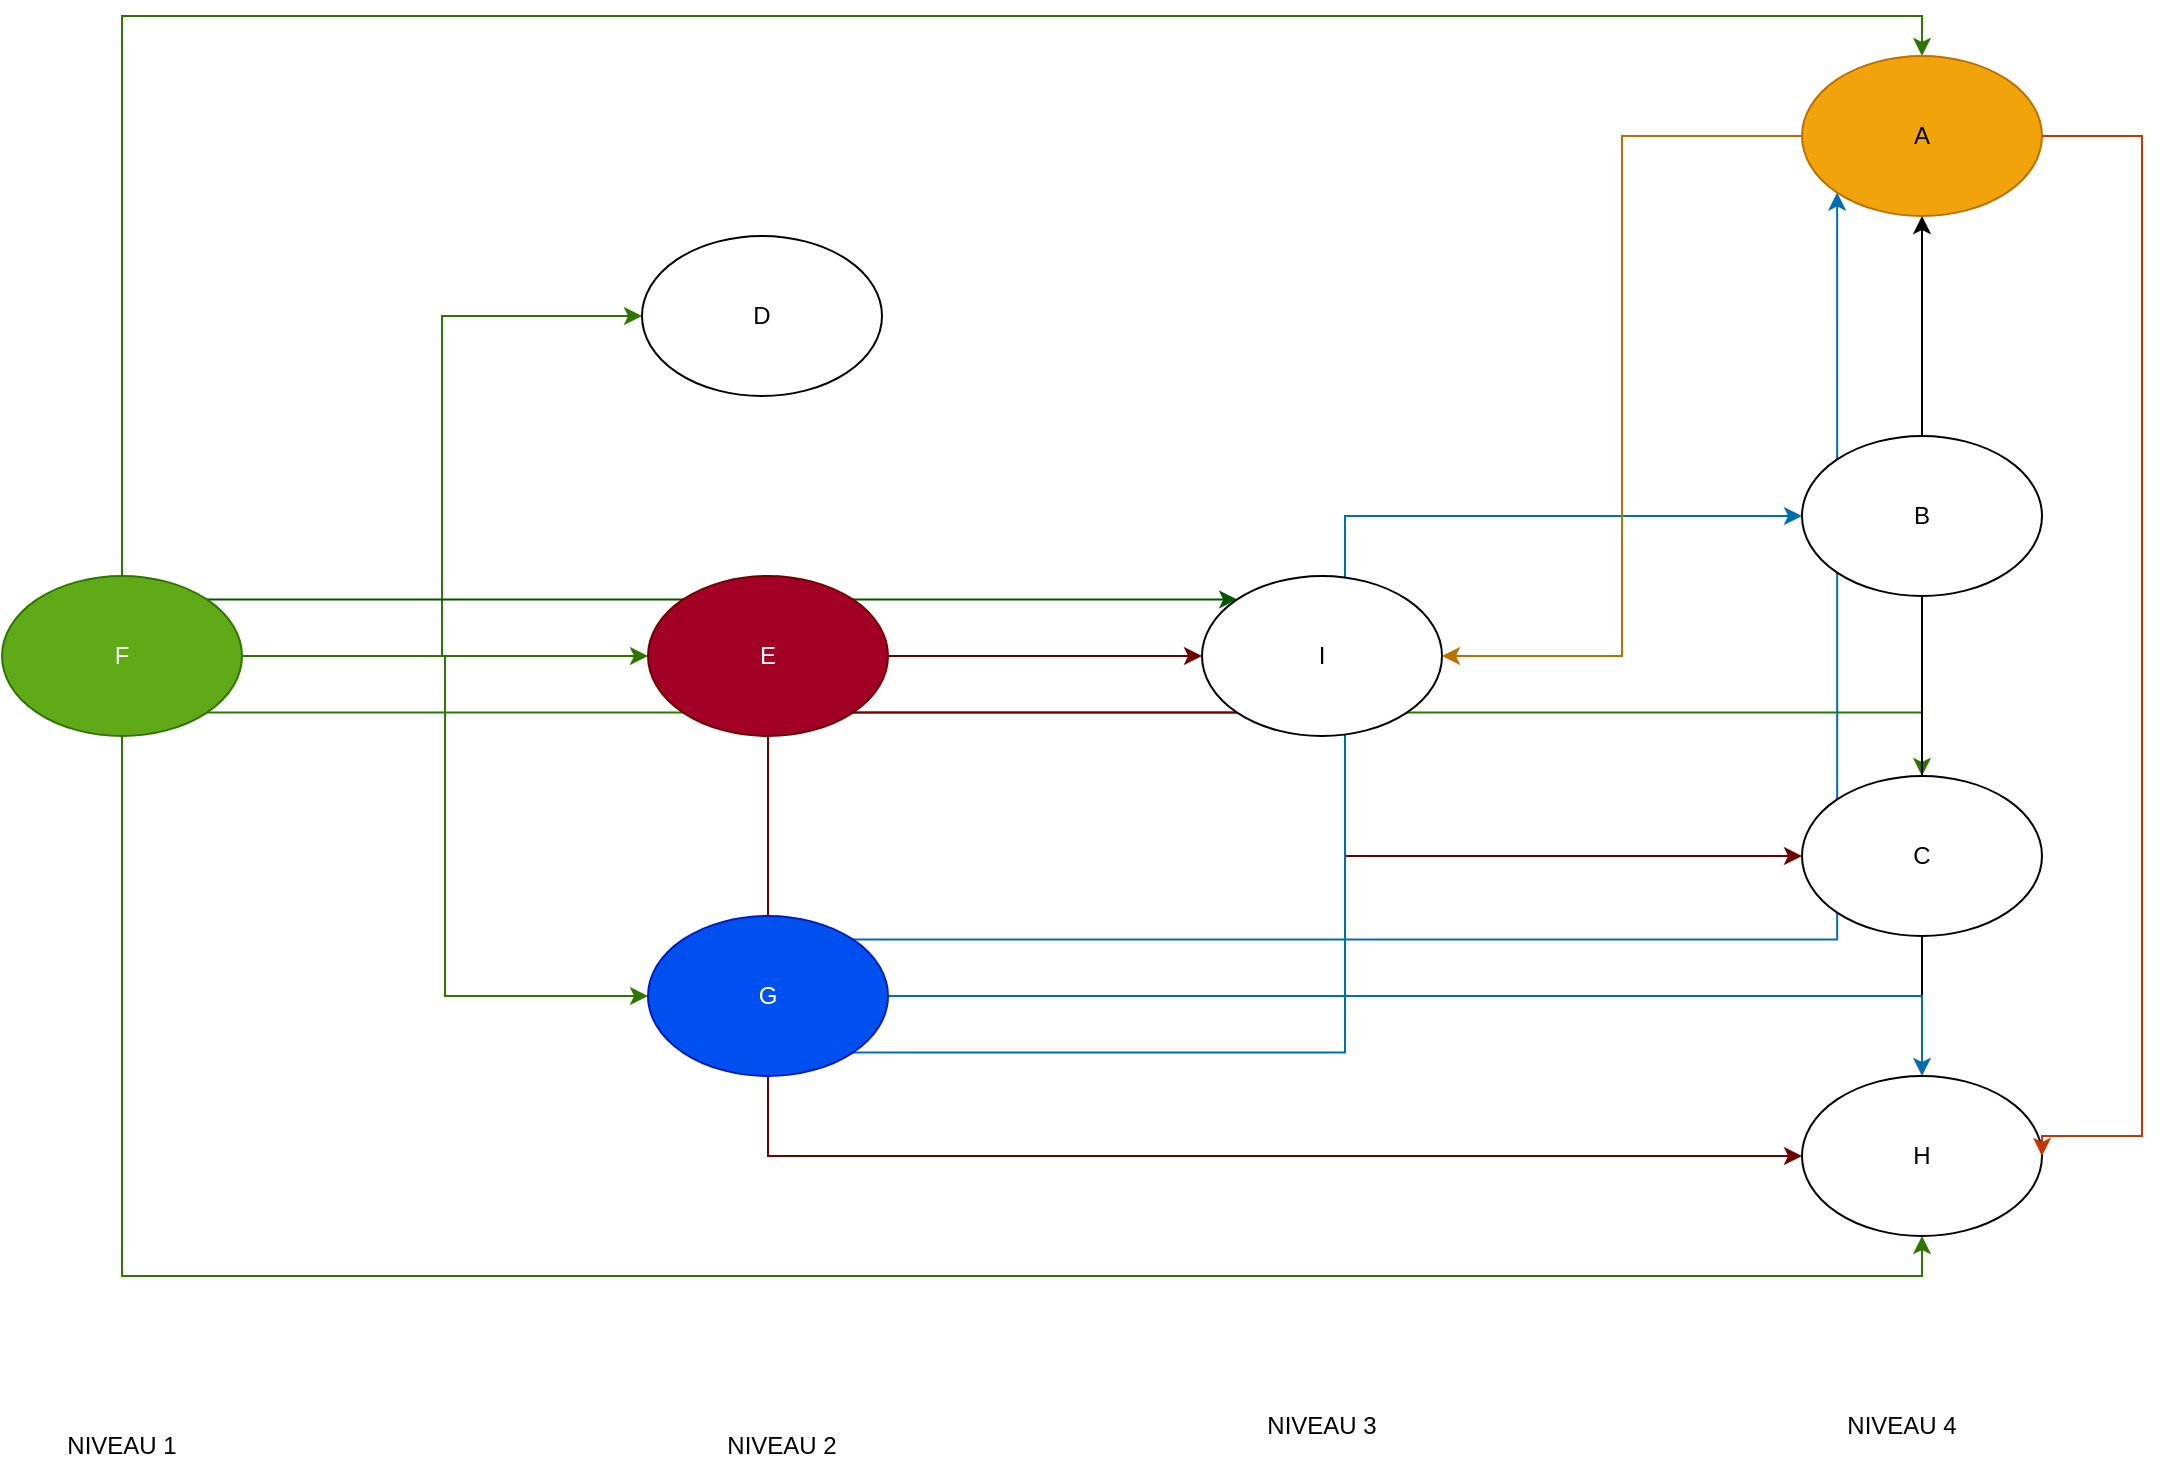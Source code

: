 <mxfile version="28.2.5" pages="2">
  <diagram name="Page-1" id="CCbfevaemv9hmZ6m9d3Q">
    <mxGraphModel dx="1226" dy="1949" grid="1" gridSize="10" guides="1" tooltips="1" connect="1" arrows="1" fold="1" page="1" pageScale="1" pageWidth="827" pageHeight="1169" background="#ffffff" math="0" shadow="0">
      <root>
        <mxCell id="0" />
        <mxCell id="1" parent="0" />
        <mxCell id="rqQPfrZREQYKPDniyKOR-11" style="edgeStyle=orthogonalEdgeStyle;rounded=0;orthogonalLoop=1;jettySize=auto;html=1;entryX=0;entryY=0.5;entryDx=0;entryDy=0;fillColor=#60a917;strokeColor=#2D7600;" edge="1" parent="1" source="rqQPfrZREQYKPDniyKOR-1" target="rqQPfrZREQYKPDniyKOR-3">
          <mxGeometry relative="1" as="geometry" />
        </mxCell>
        <mxCell id="rqQPfrZREQYKPDniyKOR-12" style="edgeStyle=orthogonalEdgeStyle;rounded=0;orthogonalLoop=1;jettySize=auto;html=1;entryX=0;entryY=0.5;entryDx=0;entryDy=0;fillColor=#60a917;strokeColor=#2D7600;" edge="1" parent="1" source="rqQPfrZREQYKPDniyKOR-1" target="rqQPfrZREQYKPDniyKOR-5">
          <mxGeometry relative="1" as="geometry" />
        </mxCell>
        <mxCell id="rqQPfrZREQYKPDniyKOR-13" style="edgeStyle=orthogonalEdgeStyle;rounded=0;orthogonalLoop=1;jettySize=auto;html=1;fillColor=#60a917;strokeColor=#2D7600;" edge="1" parent="1" source="rqQPfrZREQYKPDniyKOR-1" target="rqQPfrZREQYKPDniyKOR-4">
          <mxGeometry relative="1" as="geometry" />
        </mxCell>
        <mxCell id="rqQPfrZREQYKPDniyKOR-20" style="edgeStyle=orthogonalEdgeStyle;rounded=0;orthogonalLoop=1;jettySize=auto;html=1;entryX=0.5;entryY=0;entryDx=0;entryDy=0;fillColor=#60a917;strokeColor=#2D7600;" edge="1" parent="1" source="rqQPfrZREQYKPDniyKOR-1" target="rqQPfrZREQYKPDniyKOR-7">
          <mxGeometry relative="1" as="geometry">
            <Array as="points">
              <mxPoint x="150" y="-120" />
              <mxPoint x="1050" y="-120" />
            </Array>
          </mxGeometry>
        </mxCell>
        <mxCell id="rqQPfrZREQYKPDniyKOR-24" style="edgeStyle=orthogonalEdgeStyle;rounded=0;orthogonalLoop=1;jettySize=auto;html=1;entryX=0.5;entryY=1;entryDx=0;entryDy=0;fillColor=#60a917;strokeColor=#2D7600;" edge="1" parent="1" source="rqQPfrZREQYKPDniyKOR-1" target="rqQPfrZREQYKPDniyKOR-10">
          <mxGeometry relative="1" as="geometry">
            <Array as="points">
              <mxPoint x="150" y="510" />
              <mxPoint x="1050" y="510" />
            </Array>
          </mxGeometry>
        </mxCell>
        <mxCell id="rqQPfrZREQYKPDniyKOR-25" style="edgeStyle=orthogonalEdgeStyle;rounded=0;orthogonalLoop=1;jettySize=auto;html=1;exitX=1;exitY=1;exitDx=0;exitDy=0;fillColor=#60a917;strokeColor=#2D7600;" edge="1" parent="1" source="rqQPfrZREQYKPDniyKOR-1" target="rqQPfrZREQYKPDniyKOR-9">
          <mxGeometry relative="1" as="geometry" />
        </mxCell>
        <mxCell id="rqQPfrZREQYKPDniyKOR-35" style="edgeStyle=orthogonalEdgeStyle;rounded=0;orthogonalLoop=1;jettySize=auto;html=1;exitX=1;exitY=0;exitDx=0;exitDy=0;entryX=0;entryY=0;entryDx=0;entryDy=0;fillColor=#008a00;strokeColor=#005700;" edge="1" parent="1" source="rqQPfrZREQYKPDniyKOR-1" target="rqQPfrZREQYKPDniyKOR-6">
          <mxGeometry relative="1" as="geometry" />
        </mxCell>
        <mxCell id="rqQPfrZREQYKPDniyKOR-1" value="F" style="ellipse;whiteSpace=wrap;html=1;fillColor=#60a917;fontColor=#ffffff;strokeColor=#2D7600;" vertex="1" parent="1">
          <mxGeometry x="90" y="160" width="120" height="80" as="geometry" />
        </mxCell>
        <mxCell id="rqQPfrZREQYKPDniyKOR-3" value="D" style="ellipse;whiteSpace=wrap;html=1;" vertex="1" parent="1">
          <mxGeometry x="410" y="-10" width="120" height="80" as="geometry" />
        </mxCell>
        <mxCell id="rqQPfrZREQYKPDniyKOR-17" style="edgeStyle=orthogonalEdgeStyle;rounded=0;orthogonalLoop=1;jettySize=auto;html=1;entryX=0;entryY=0.5;entryDx=0;entryDy=0;fillColor=#a20025;strokeColor=light-dark(#6F0000, #ff0000);" edge="1" parent="1" source="rqQPfrZREQYKPDniyKOR-4" target="rqQPfrZREQYKPDniyKOR-6">
          <mxGeometry relative="1" as="geometry" />
        </mxCell>
        <mxCell id="rqQPfrZREQYKPDniyKOR-18" style="edgeStyle=orthogonalEdgeStyle;rounded=0;orthogonalLoop=1;jettySize=auto;html=1;exitX=0.5;exitY=1;exitDx=0;exitDy=0;entryX=0;entryY=0.5;entryDx=0;entryDy=0;fillColor=#a20025;strokeColor=light-dark(#6F0000,#FF0000);" edge="1" parent="1" source="rqQPfrZREQYKPDniyKOR-4" target="rqQPfrZREQYKPDniyKOR-10">
          <mxGeometry relative="1" as="geometry" />
        </mxCell>
        <mxCell id="rqQPfrZREQYKPDniyKOR-19" style="edgeStyle=orthogonalEdgeStyle;rounded=0;orthogonalLoop=1;jettySize=auto;html=1;exitX=1;exitY=1;exitDx=0;exitDy=0;entryX=0;entryY=0.5;entryDx=0;entryDy=0;fillColor=#a20025;strokeColor=light-dark(#6F0000, #ff0000);" edge="1" parent="1" source="rqQPfrZREQYKPDniyKOR-4" target="rqQPfrZREQYKPDniyKOR-9">
          <mxGeometry relative="1" as="geometry" />
        </mxCell>
        <mxCell id="rqQPfrZREQYKPDniyKOR-4" value="E" style="ellipse;whiteSpace=wrap;html=1;fillColor=#a20025;fontColor=#ffffff;strokeColor=#6F0000;" vertex="1" parent="1">
          <mxGeometry x="413" y="160" width="120" height="80" as="geometry" />
        </mxCell>
        <mxCell id="rqQPfrZREQYKPDniyKOR-27" style="edgeStyle=orthogonalEdgeStyle;rounded=0;orthogonalLoop=1;jettySize=auto;html=1;entryX=0.5;entryY=1;entryDx=0;entryDy=0;" edge="1" parent="1" source="rqQPfrZREQYKPDniyKOR-5" target="rqQPfrZREQYKPDniyKOR-7">
          <mxGeometry relative="1" as="geometry" />
        </mxCell>
        <mxCell id="rqQPfrZREQYKPDniyKOR-28" style="edgeStyle=orthogonalEdgeStyle;rounded=0;orthogonalLoop=1;jettySize=auto;html=1;exitX=1;exitY=1;exitDx=0;exitDy=0;entryX=0;entryY=0.5;entryDx=0;entryDy=0;fillColor=#1ba1e2;strokeColor=#006EAF;" edge="1" parent="1" source="rqQPfrZREQYKPDniyKOR-5" target="rqQPfrZREQYKPDniyKOR-8">
          <mxGeometry relative="1" as="geometry" />
        </mxCell>
        <mxCell id="rqQPfrZREQYKPDniyKOR-29" style="edgeStyle=orthogonalEdgeStyle;rounded=0;orthogonalLoop=1;jettySize=auto;html=1;entryX=0.5;entryY=0;entryDx=0;entryDy=0;fillColor=#1ba1e2;strokeColor=#006EAF;" edge="1" parent="1" source="rqQPfrZREQYKPDniyKOR-5" target="rqQPfrZREQYKPDniyKOR-10">
          <mxGeometry relative="1" as="geometry" />
        </mxCell>
        <mxCell id="rqQPfrZREQYKPDniyKOR-30" style="edgeStyle=orthogonalEdgeStyle;rounded=0;orthogonalLoop=1;jettySize=auto;html=1;exitX=1;exitY=0;exitDx=0;exitDy=0;entryX=0;entryY=1;entryDx=0;entryDy=0;fillColor=#1ba1e2;strokeColor=#006EAF;" edge="1" parent="1" source="rqQPfrZREQYKPDniyKOR-5" target="rqQPfrZREQYKPDniyKOR-7">
          <mxGeometry relative="1" as="geometry" />
        </mxCell>
        <mxCell id="rqQPfrZREQYKPDniyKOR-5" value="G" style="ellipse;whiteSpace=wrap;html=1;fillColor=#0050ef;fontColor=#ffffff;strokeColor=#001DBC;" vertex="1" parent="1">
          <mxGeometry x="413" y="330" width="120" height="80" as="geometry" />
        </mxCell>
        <mxCell id="rqQPfrZREQYKPDniyKOR-6" value="I" style="ellipse;whiteSpace=wrap;html=1;" vertex="1" parent="1">
          <mxGeometry x="690" y="160" width="120" height="80" as="geometry" />
        </mxCell>
        <mxCell id="rqQPfrZREQYKPDniyKOR-14" style="edgeStyle=orthogonalEdgeStyle;rounded=0;orthogonalLoop=1;jettySize=auto;html=1;entryX=1;entryY=0.5;entryDx=0;entryDy=0;fillColor=#f0a30a;strokeColor=#BD7000;" edge="1" parent="1" source="rqQPfrZREQYKPDniyKOR-7" target="rqQPfrZREQYKPDniyKOR-6">
          <mxGeometry relative="1" as="geometry" />
        </mxCell>
        <mxCell id="rqQPfrZREQYKPDniyKOR-7" value="A" style="ellipse;whiteSpace=wrap;html=1;fillColor=#f0a30a;fontColor=#000000;strokeColor=#BD7000;" vertex="1" parent="1">
          <mxGeometry x="990" y="-100" width="120" height="80" as="geometry" />
        </mxCell>
        <mxCell id="rqQPfrZREQYKPDniyKOR-8" value="B" style="ellipse;whiteSpace=wrap;html=1;" vertex="1" parent="1">
          <mxGeometry x="990" y="90" width="120" height="80" as="geometry" />
        </mxCell>
        <mxCell id="rqQPfrZREQYKPDniyKOR-9" value="C" style="ellipse;whiteSpace=wrap;html=1;" vertex="1" parent="1">
          <mxGeometry x="990" y="260" width="120" height="80" as="geometry" />
        </mxCell>
        <mxCell id="rqQPfrZREQYKPDniyKOR-10" value="H" style="ellipse;whiteSpace=wrap;html=1;" vertex="1" parent="1">
          <mxGeometry x="990" y="410" width="120" height="80" as="geometry" />
        </mxCell>
        <mxCell id="rqQPfrZREQYKPDniyKOR-15" style="edgeStyle=orthogonalEdgeStyle;rounded=0;orthogonalLoop=1;jettySize=auto;html=1;entryX=1;entryY=0.5;entryDx=0;entryDy=0;fillColor=#fa6800;strokeColor=light-dark(#C73500,#FF9165);" edge="1" parent="1" source="rqQPfrZREQYKPDniyKOR-7" target="rqQPfrZREQYKPDniyKOR-10">
          <mxGeometry relative="1" as="geometry">
            <Array as="points">
              <mxPoint x="1160" y="-60" />
              <mxPoint x="1160" y="440" />
              <mxPoint x="1110" y="440" />
            </Array>
          </mxGeometry>
        </mxCell>
        <mxCell id="rqQPfrZREQYKPDniyKOR-31" value="NIVEAU 1" style="text;html=1;align=center;verticalAlign=middle;whiteSpace=wrap;rounded=0;" vertex="1" parent="1">
          <mxGeometry x="120" y="580" width="60" height="30" as="geometry" />
        </mxCell>
        <mxCell id="rqQPfrZREQYKPDniyKOR-32" value="NIVEAU 2" style="text;html=1;align=center;verticalAlign=middle;whiteSpace=wrap;rounded=0;" vertex="1" parent="1">
          <mxGeometry x="450" y="580" width="60" height="30" as="geometry" />
        </mxCell>
        <mxCell id="rqQPfrZREQYKPDniyKOR-33" value="NIVEAU 3" style="text;html=1;align=center;verticalAlign=middle;whiteSpace=wrap;rounded=0;" vertex="1" parent="1">
          <mxGeometry x="720" y="570" width="60" height="30" as="geometry" />
        </mxCell>
        <mxCell id="rqQPfrZREQYKPDniyKOR-34" value="NIVEAU 4" style="text;html=1;align=center;verticalAlign=middle;whiteSpace=wrap;rounded=0;" vertex="1" parent="1">
          <mxGeometry x="1010" y="570" width="60" height="30" as="geometry" />
        </mxCell>
      </root>
    </mxGraphModel>
  </diagram>
  <diagram id="zN2KZptlS6jGwo62BWdL" name="Page-2">
    <mxGraphModel dx="983" dy="606" grid="1" gridSize="10" guides="1" tooltips="1" connect="1" arrows="1" fold="1" page="1" pageScale="1" pageWidth="827" pageHeight="1169" math="0" shadow="0">
      <root>
        <mxCell id="0" />
        <mxCell id="1" parent="0" />
        <mxCell id="NuQw6LrgB7U-fi54WxKk-1" value="" style="shape=table;startSize=0;container=1;collapsible=0;childLayout=tableLayout;fontSize=16;" parent="1" vertex="1">
          <mxGeometry x="120" y="70" width="630" height="160" as="geometry" />
        </mxCell>
        <mxCell id="NuQw6LrgB7U-fi54WxKk-2" value="" style="shape=tableRow;horizontal=0;startSize=0;swimlaneHead=0;swimlaneBody=0;strokeColor=inherit;top=0;left=0;bottom=0;right=0;collapsible=0;dropTarget=0;fillColor=none;points=[[0,0.5],[1,0.5]];portConstraint=eastwest;fontSize=16;" parent="NuQw6LrgB7U-fi54WxKk-1" vertex="1">
          <mxGeometry width="630" height="40" as="geometry" />
        </mxCell>
        <mxCell id="NuQw6LrgB7U-fi54WxKk-3" value="Tache" style="shape=partialRectangle;html=1;whiteSpace=wrap;connectable=0;strokeColor=inherit;overflow=hidden;fillColor=none;top=0;left=0;bottom=0;right=0;pointerEvents=1;fontSize=16;" parent="NuQw6LrgB7U-fi54WxKk-2" vertex="1">
          <mxGeometry width="63" height="40" as="geometry">
            <mxRectangle width="63" height="40" as="alternateBounds" />
          </mxGeometry>
        </mxCell>
        <mxCell id="NuQw6LrgB7U-fi54WxKk-4" value="A" style="shape=partialRectangle;html=1;whiteSpace=wrap;connectable=0;strokeColor=inherit;overflow=hidden;fillColor=none;top=0;left=0;bottom=0;right=0;pointerEvents=1;fontSize=16;" parent="NuQw6LrgB7U-fi54WxKk-2" vertex="1">
          <mxGeometry x="63" width="63" height="40" as="geometry">
            <mxRectangle width="63" height="40" as="alternateBounds" />
          </mxGeometry>
        </mxCell>
        <mxCell id="NuQw6LrgB7U-fi54WxKk-5" value="B" style="shape=partialRectangle;html=1;whiteSpace=wrap;connectable=0;strokeColor=inherit;overflow=hidden;fillColor=none;top=0;left=0;bottom=0;right=0;pointerEvents=1;fontSize=16;" parent="NuQw6LrgB7U-fi54WxKk-2" vertex="1">
          <mxGeometry x="126" width="74" height="40" as="geometry">
            <mxRectangle width="74" height="40" as="alternateBounds" />
          </mxGeometry>
        </mxCell>
        <mxCell id="NuQw6LrgB7U-fi54WxKk-15" value="C" style="shape=partialRectangle;html=1;whiteSpace=wrap;connectable=0;strokeColor=inherit;overflow=hidden;fillColor=none;top=0;left=0;bottom=0;right=0;pointerEvents=1;fontSize=16;" parent="NuQw6LrgB7U-fi54WxKk-2" vertex="1">
          <mxGeometry x="200" width="52" height="40" as="geometry">
            <mxRectangle width="52" height="40" as="alternateBounds" />
          </mxGeometry>
        </mxCell>
        <mxCell id="NuQw6LrgB7U-fi54WxKk-18" value="D" style="shape=partialRectangle;html=1;whiteSpace=wrap;connectable=0;strokeColor=inherit;overflow=hidden;fillColor=none;top=0;left=0;bottom=0;right=0;pointerEvents=1;fontSize=16;" parent="NuQw6LrgB7U-fi54WxKk-2" vertex="1">
          <mxGeometry x="252" width="63" height="40" as="geometry">
            <mxRectangle width="63" height="40" as="alternateBounds" />
          </mxGeometry>
        </mxCell>
        <mxCell id="NuQw6LrgB7U-fi54WxKk-21" value="E" style="shape=partialRectangle;html=1;whiteSpace=wrap;connectable=0;strokeColor=inherit;overflow=hidden;fillColor=none;top=0;left=0;bottom=0;right=0;pointerEvents=1;fontSize=16;" parent="NuQw6LrgB7U-fi54WxKk-2" vertex="1">
          <mxGeometry x="315" width="63" height="40" as="geometry">
            <mxRectangle width="63" height="40" as="alternateBounds" />
          </mxGeometry>
        </mxCell>
        <mxCell id="NuQw6LrgB7U-fi54WxKk-24" value="F" style="shape=partialRectangle;html=1;whiteSpace=wrap;connectable=0;strokeColor=inherit;overflow=hidden;fillColor=none;top=0;left=0;bottom=0;right=0;pointerEvents=1;fontSize=16;" parent="NuQw6LrgB7U-fi54WxKk-2" vertex="1">
          <mxGeometry x="378" width="63" height="40" as="geometry">
            <mxRectangle width="63" height="40" as="alternateBounds" />
          </mxGeometry>
        </mxCell>
        <mxCell id="NuQw6LrgB7U-fi54WxKk-27" value="G" style="shape=partialRectangle;html=1;whiteSpace=wrap;connectable=0;strokeColor=inherit;overflow=hidden;fillColor=none;top=0;left=0;bottom=0;right=0;pointerEvents=1;fontSize=16;" parent="NuQw6LrgB7U-fi54WxKk-2" vertex="1">
          <mxGeometry x="441" width="63" height="40" as="geometry">
            <mxRectangle width="63" height="40" as="alternateBounds" />
          </mxGeometry>
        </mxCell>
        <mxCell id="NuQw6LrgB7U-fi54WxKk-30" value="H" style="shape=partialRectangle;html=1;whiteSpace=wrap;connectable=0;strokeColor=inherit;overflow=hidden;fillColor=none;top=0;left=0;bottom=0;right=0;pointerEvents=1;fontSize=16;" parent="NuQw6LrgB7U-fi54WxKk-2" vertex="1">
          <mxGeometry x="504" width="63" height="40" as="geometry">
            <mxRectangle width="63" height="40" as="alternateBounds" />
          </mxGeometry>
        </mxCell>
        <mxCell id="NuQw6LrgB7U-fi54WxKk-36" value="I" style="shape=partialRectangle;html=1;whiteSpace=wrap;connectable=0;strokeColor=inherit;overflow=hidden;fillColor=none;top=0;left=0;bottom=0;right=0;pointerEvents=1;fontSize=16;" parent="NuQw6LrgB7U-fi54WxKk-2" vertex="1">
          <mxGeometry x="567" width="63" height="40" as="geometry">
            <mxRectangle width="63" height="40" as="alternateBounds" />
          </mxGeometry>
        </mxCell>
        <mxCell id="NuQw6LrgB7U-fi54WxKk-6" value="" style="shape=tableRow;horizontal=0;startSize=0;swimlaneHead=0;swimlaneBody=0;strokeColor=inherit;top=0;left=0;bottom=0;right=0;collapsible=0;dropTarget=0;fillColor=none;points=[[0,0.5],[1,0.5]];portConstraint=eastwest;fontSize=16;" parent="NuQw6LrgB7U-fi54WxKk-1" vertex="1">
          <mxGeometry y="40" width="630" height="40" as="geometry" />
        </mxCell>
        <mxCell id="NuQw6LrgB7U-fi54WxKk-7" value="Predecesseur" style="shape=partialRectangle;html=1;whiteSpace=wrap;connectable=0;strokeColor=inherit;overflow=hidden;fillColor=none;top=0;left=0;bottom=0;right=0;pointerEvents=1;fontSize=16;" parent="NuQw6LrgB7U-fi54WxKk-6" vertex="1">
          <mxGeometry width="63" height="40" as="geometry">
            <mxRectangle width="63" height="40" as="alternateBounds" />
          </mxGeometry>
        </mxCell>
        <mxCell id="NuQw6LrgB7U-fi54WxKk-8" value="-" style="shape=partialRectangle;html=1;whiteSpace=wrap;connectable=0;strokeColor=inherit;overflow=hidden;fillColor=none;top=0;left=0;bottom=0;right=0;pointerEvents=1;fontSize=16;" parent="NuQw6LrgB7U-fi54WxKk-6" vertex="1">
          <mxGeometry x="63" width="63" height="40" as="geometry">
            <mxRectangle width="63" height="40" as="alternateBounds" />
          </mxGeometry>
        </mxCell>
        <mxCell id="NuQw6LrgB7U-fi54WxKk-9" value="A" style="shape=partialRectangle;html=1;whiteSpace=wrap;connectable=0;strokeColor=inherit;overflow=hidden;fillColor=none;top=0;left=0;bottom=0;right=0;pointerEvents=1;fontSize=16;" parent="NuQw6LrgB7U-fi54WxKk-6" vertex="1">
          <mxGeometry x="126" width="74" height="40" as="geometry">
            <mxRectangle width="74" height="40" as="alternateBounds" />
          </mxGeometry>
        </mxCell>
        <mxCell id="NuQw6LrgB7U-fi54WxKk-16" value="B,F" style="shape=partialRectangle;html=1;whiteSpace=wrap;connectable=0;strokeColor=inherit;overflow=hidden;fillColor=none;top=0;left=0;bottom=0;right=0;pointerEvents=1;fontSize=16;" parent="NuQw6LrgB7U-fi54WxKk-6" vertex="1">
          <mxGeometry x="200" width="52" height="40" as="geometry">
            <mxRectangle width="52" height="40" as="alternateBounds" />
          </mxGeometry>
        </mxCell>
        <mxCell id="NuQw6LrgB7U-fi54WxKk-19" value="A" style="shape=partialRectangle;html=1;whiteSpace=wrap;connectable=0;strokeColor=inherit;overflow=hidden;fillColor=none;top=0;left=0;bottom=0;right=0;pointerEvents=1;fontSize=16;" parent="NuQw6LrgB7U-fi54WxKk-6" vertex="1">
          <mxGeometry x="252" width="63" height="40" as="geometry">
            <mxRectangle width="63" height="40" as="alternateBounds" />
          </mxGeometry>
        </mxCell>
        <mxCell id="NuQw6LrgB7U-fi54WxKk-22" value="B" style="shape=partialRectangle;html=1;whiteSpace=wrap;connectable=0;strokeColor=inherit;overflow=hidden;fillColor=none;top=0;left=0;bottom=0;right=0;pointerEvents=1;fontSize=16;" parent="NuQw6LrgB7U-fi54WxKk-6" vertex="1">
          <mxGeometry x="315" width="63" height="40" as="geometry">
            <mxRectangle width="63" height="40" as="alternateBounds" />
          </mxGeometry>
        </mxCell>
        <mxCell id="NuQw6LrgB7U-fi54WxKk-25" value="E,B" style="shape=partialRectangle;html=1;whiteSpace=wrap;connectable=0;strokeColor=inherit;overflow=hidden;fillColor=none;top=0;left=0;bottom=0;right=0;pointerEvents=1;fontSize=16;" parent="NuQw6LrgB7U-fi54WxKk-6" vertex="1">
          <mxGeometry x="378" width="63" height="40" as="geometry">
            <mxRectangle width="63" height="40" as="alternateBounds" />
          </mxGeometry>
        </mxCell>
        <mxCell id="NuQw6LrgB7U-fi54WxKk-28" value="B" style="shape=partialRectangle;html=1;whiteSpace=wrap;connectable=0;strokeColor=inherit;overflow=hidden;fillColor=none;top=0;left=0;bottom=0;right=0;pointerEvents=1;fontSize=16;" parent="NuQw6LrgB7U-fi54WxKk-6" vertex="1">
          <mxGeometry x="441" width="63" height="40" as="geometry">
            <mxRectangle width="63" height="40" as="alternateBounds" />
          </mxGeometry>
        </mxCell>
        <mxCell id="NuQw6LrgB7U-fi54WxKk-31" value="I,C" style="shape=partialRectangle;html=1;whiteSpace=wrap;connectable=0;strokeColor=inherit;overflow=hidden;fillColor=none;top=0;left=0;bottom=0;right=0;pointerEvents=1;fontSize=16;" parent="NuQw6LrgB7U-fi54WxKk-6" vertex="1">
          <mxGeometry x="504" width="63" height="40" as="geometry">
            <mxRectangle width="63" height="40" as="alternateBounds" />
          </mxGeometry>
        </mxCell>
        <mxCell id="NuQw6LrgB7U-fi54WxKk-37" value="B,F" style="shape=partialRectangle;html=1;whiteSpace=wrap;connectable=0;strokeColor=inherit;overflow=hidden;fillColor=none;top=0;left=0;bottom=0;right=0;pointerEvents=1;fontSize=16;" parent="NuQw6LrgB7U-fi54WxKk-6" vertex="1">
          <mxGeometry x="567" width="63" height="40" as="geometry">
            <mxRectangle width="63" height="40" as="alternateBounds" />
          </mxGeometry>
        </mxCell>
        <mxCell id="NuQw6LrgB7U-fi54WxKk-10" value="" style="shape=tableRow;horizontal=0;startSize=0;swimlaneHead=0;swimlaneBody=0;strokeColor=inherit;top=0;left=0;bottom=0;right=0;collapsible=0;dropTarget=0;fillColor=none;points=[[0,0.5],[1,0.5]];portConstraint=eastwest;fontSize=16;" parent="NuQw6LrgB7U-fi54WxKk-1" vertex="1">
          <mxGeometry y="80" width="630" height="40" as="geometry" />
        </mxCell>
        <mxCell id="NuQw6LrgB7U-fi54WxKk-11" value="Successeurs" style="shape=partialRectangle;html=1;whiteSpace=wrap;connectable=0;strokeColor=inherit;overflow=hidden;fillColor=none;top=0;left=0;bottom=0;right=0;pointerEvents=1;fontSize=16;" parent="NuQw6LrgB7U-fi54WxKk-10" vertex="1">
          <mxGeometry width="63" height="40" as="geometry">
            <mxRectangle width="63" height="40" as="alternateBounds" />
          </mxGeometry>
        </mxCell>
        <mxCell id="NuQw6LrgB7U-fi54WxKk-12" value="B,D" style="shape=partialRectangle;html=1;whiteSpace=wrap;connectable=0;strokeColor=inherit;overflow=hidden;fillColor=none;top=0;left=0;bottom=0;right=0;pointerEvents=1;fontSize=16;" parent="NuQw6LrgB7U-fi54WxKk-10" vertex="1">
          <mxGeometry x="63" width="63" height="40" as="geometry">
            <mxRectangle width="63" height="40" as="alternateBounds" />
          </mxGeometry>
        </mxCell>
        <mxCell id="NuQw6LrgB7U-fi54WxKk-13" value="C,E,F,G,I" style="shape=partialRectangle;html=1;whiteSpace=wrap;connectable=0;strokeColor=inherit;overflow=hidden;fillColor=none;top=0;left=0;bottom=0;right=0;pointerEvents=1;fontSize=16;" parent="NuQw6LrgB7U-fi54WxKk-10" vertex="1">
          <mxGeometry x="126" width="74" height="40" as="geometry">
            <mxRectangle width="74" height="40" as="alternateBounds" />
          </mxGeometry>
        </mxCell>
        <mxCell id="NuQw6LrgB7U-fi54WxKk-17" value="H" style="shape=partialRectangle;html=1;whiteSpace=wrap;connectable=0;strokeColor=inherit;overflow=hidden;fillColor=none;top=0;left=0;bottom=0;right=0;pointerEvents=1;fontSize=16;" parent="NuQw6LrgB7U-fi54WxKk-10" vertex="1">
          <mxGeometry x="200" width="52" height="40" as="geometry">
            <mxRectangle width="52" height="40" as="alternateBounds" />
          </mxGeometry>
        </mxCell>
        <mxCell id="NuQw6LrgB7U-fi54WxKk-20" value="-" style="shape=partialRectangle;html=1;whiteSpace=wrap;connectable=0;strokeColor=inherit;overflow=hidden;fillColor=none;top=0;left=0;bottom=0;right=0;pointerEvents=1;fontSize=16;" parent="NuQw6LrgB7U-fi54WxKk-10" vertex="1">
          <mxGeometry x="252" width="63" height="40" as="geometry">
            <mxRectangle width="63" height="40" as="alternateBounds" />
          </mxGeometry>
        </mxCell>
        <mxCell id="NuQw6LrgB7U-fi54WxKk-23" value="F" style="shape=partialRectangle;html=1;whiteSpace=wrap;connectable=0;strokeColor=inherit;overflow=hidden;fillColor=none;top=0;left=0;bottom=0;right=0;pointerEvents=1;fontSize=16;" parent="NuQw6LrgB7U-fi54WxKk-10" vertex="1">
          <mxGeometry x="315" width="63" height="40" as="geometry">
            <mxRectangle width="63" height="40" as="alternateBounds" />
          </mxGeometry>
        </mxCell>
        <mxCell id="NuQw6LrgB7U-fi54WxKk-26" value="C,I" style="shape=partialRectangle;html=1;whiteSpace=wrap;connectable=0;strokeColor=inherit;overflow=hidden;fillColor=none;top=0;left=0;bottom=0;right=0;pointerEvents=1;fontSize=16;" parent="NuQw6LrgB7U-fi54WxKk-10" vertex="1">
          <mxGeometry x="378" width="63" height="40" as="geometry">
            <mxRectangle width="63" height="40" as="alternateBounds" />
          </mxGeometry>
        </mxCell>
        <mxCell id="NuQw6LrgB7U-fi54WxKk-29" value="-" style="shape=partialRectangle;html=1;whiteSpace=wrap;connectable=0;strokeColor=inherit;overflow=hidden;fillColor=none;top=0;left=0;bottom=0;right=0;pointerEvents=1;fontSize=16;" parent="NuQw6LrgB7U-fi54WxKk-10" vertex="1">
          <mxGeometry x="441" width="63" height="40" as="geometry">
            <mxRectangle width="63" height="40" as="alternateBounds" />
          </mxGeometry>
        </mxCell>
        <mxCell id="NuQw6LrgB7U-fi54WxKk-32" value="-" style="shape=partialRectangle;html=1;whiteSpace=wrap;connectable=0;strokeColor=inherit;overflow=hidden;fillColor=none;top=0;left=0;bottom=0;right=0;pointerEvents=1;fontSize=16;" parent="NuQw6LrgB7U-fi54WxKk-10" vertex="1">
          <mxGeometry x="504" width="63" height="40" as="geometry">
            <mxRectangle width="63" height="40" as="alternateBounds" />
          </mxGeometry>
        </mxCell>
        <mxCell id="NuQw6LrgB7U-fi54WxKk-38" value="H" style="shape=partialRectangle;html=1;whiteSpace=wrap;connectable=0;strokeColor=inherit;overflow=hidden;fillColor=none;top=0;left=0;bottom=0;right=0;pointerEvents=1;fontSize=16;" parent="NuQw6LrgB7U-fi54WxKk-10" vertex="1">
          <mxGeometry x="567" width="63" height="40" as="geometry">
            <mxRectangle width="63" height="40" as="alternateBounds" />
          </mxGeometry>
        </mxCell>
        <mxCell id="NuQw6LrgB7U-fi54WxKk-39" style="shape=tableRow;horizontal=0;startSize=0;swimlaneHead=0;swimlaneBody=0;strokeColor=inherit;top=0;left=0;bottom=0;right=0;collapsible=0;dropTarget=0;fillColor=none;points=[[0,0.5],[1,0.5]];portConstraint=eastwest;fontSize=16;" parent="NuQw6LrgB7U-fi54WxKk-1" vertex="1">
          <mxGeometry y="120" width="630" height="40" as="geometry" />
        </mxCell>
        <mxCell id="NuQw6LrgB7U-fi54WxKk-40" value="Niveau" style="shape=partialRectangle;html=1;whiteSpace=wrap;connectable=0;strokeColor=inherit;overflow=hidden;fillColor=none;top=0;left=0;bottom=0;right=0;pointerEvents=1;fontSize=16;" parent="NuQw6LrgB7U-fi54WxKk-39" vertex="1">
          <mxGeometry width="63" height="40" as="geometry">
            <mxRectangle width="63" height="40" as="alternateBounds" />
          </mxGeometry>
        </mxCell>
        <mxCell id="NuQw6LrgB7U-fi54WxKk-41" value="1" style="shape=partialRectangle;html=1;whiteSpace=wrap;connectable=0;strokeColor=inherit;overflow=hidden;fillColor=none;top=0;left=0;bottom=0;right=0;pointerEvents=1;fontSize=16;" parent="NuQw6LrgB7U-fi54WxKk-39" vertex="1">
          <mxGeometry x="63" width="63" height="40" as="geometry">
            <mxRectangle width="63" height="40" as="alternateBounds" />
          </mxGeometry>
        </mxCell>
        <mxCell id="NuQw6LrgB7U-fi54WxKk-42" value="2" style="shape=partialRectangle;html=1;whiteSpace=wrap;connectable=0;strokeColor=inherit;overflow=hidden;fillColor=none;top=0;left=0;bottom=0;right=0;pointerEvents=1;fontSize=16;" parent="NuQw6LrgB7U-fi54WxKk-39" vertex="1">
          <mxGeometry x="126" width="74" height="40" as="geometry">
            <mxRectangle width="74" height="40" as="alternateBounds" />
          </mxGeometry>
        </mxCell>
        <mxCell id="NuQw6LrgB7U-fi54WxKk-43" value="5" style="shape=partialRectangle;html=1;whiteSpace=wrap;connectable=0;strokeColor=inherit;overflow=hidden;fillColor=none;top=0;left=0;bottom=0;right=0;pointerEvents=1;fontSize=16;" parent="NuQw6LrgB7U-fi54WxKk-39" vertex="1">
          <mxGeometry x="200" width="52" height="40" as="geometry">
            <mxRectangle width="52" height="40" as="alternateBounds" />
          </mxGeometry>
        </mxCell>
        <mxCell id="NuQw6LrgB7U-fi54WxKk-44" value="2" style="shape=partialRectangle;html=1;whiteSpace=wrap;connectable=0;strokeColor=inherit;overflow=hidden;fillColor=none;top=0;left=0;bottom=0;right=0;pointerEvents=1;fontSize=16;" parent="NuQw6LrgB7U-fi54WxKk-39" vertex="1">
          <mxGeometry x="252" width="63" height="40" as="geometry">
            <mxRectangle width="63" height="40" as="alternateBounds" />
          </mxGeometry>
        </mxCell>
        <mxCell id="NuQw6LrgB7U-fi54WxKk-45" value="3" style="shape=partialRectangle;html=1;whiteSpace=wrap;connectable=0;strokeColor=inherit;overflow=hidden;fillColor=none;top=0;left=0;bottom=0;right=0;pointerEvents=1;fontSize=16;" parent="NuQw6LrgB7U-fi54WxKk-39" vertex="1">
          <mxGeometry x="315" width="63" height="40" as="geometry">
            <mxRectangle width="63" height="40" as="alternateBounds" />
          </mxGeometry>
        </mxCell>
        <mxCell id="NuQw6LrgB7U-fi54WxKk-46" value="4" style="shape=partialRectangle;html=1;whiteSpace=wrap;connectable=0;strokeColor=inherit;overflow=hidden;fillColor=none;top=0;left=0;bottom=0;right=0;pointerEvents=1;fontSize=16;" parent="NuQw6LrgB7U-fi54WxKk-39" vertex="1">
          <mxGeometry x="378" width="63" height="40" as="geometry">
            <mxRectangle width="63" height="40" as="alternateBounds" />
          </mxGeometry>
        </mxCell>
        <mxCell id="NuQw6LrgB7U-fi54WxKk-47" value="3" style="shape=partialRectangle;html=1;whiteSpace=wrap;connectable=0;strokeColor=inherit;overflow=hidden;fillColor=none;top=0;left=0;bottom=0;right=0;pointerEvents=1;fontSize=16;" parent="NuQw6LrgB7U-fi54WxKk-39" vertex="1">
          <mxGeometry x="441" width="63" height="40" as="geometry">
            <mxRectangle width="63" height="40" as="alternateBounds" />
          </mxGeometry>
        </mxCell>
        <mxCell id="NuQw6LrgB7U-fi54WxKk-48" value="6" style="shape=partialRectangle;html=1;whiteSpace=wrap;connectable=0;strokeColor=inherit;overflow=hidden;fillColor=none;top=0;left=0;bottom=0;right=0;pointerEvents=1;fontSize=16;" parent="NuQw6LrgB7U-fi54WxKk-39" vertex="1">
          <mxGeometry x="504" width="63" height="40" as="geometry">
            <mxRectangle width="63" height="40" as="alternateBounds" />
          </mxGeometry>
        </mxCell>
        <mxCell id="NuQw6LrgB7U-fi54WxKk-49" value="5" style="shape=partialRectangle;html=1;whiteSpace=wrap;connectable=0;strokeColor=inherit;overflow=hidden;fillColor=none;top=0;left=0;bottom=0;right=0;pointerEvents=1;fontSize=16;" parent="NuQw6LrgB7U-fi54WxKk-39" vertex="1">
          <mxGeometry x="567" width="63" height="40" as="geometry">
            <mxRectangle width="63" height="40" as="alternateBounds" />
          </mxGeometry>
        </mxCell>
        <mxCell id="7DfY2xv_rvniL1FtIvhc-9" style="edgeStyle=orthogonalEdgeStyle;rounded=0;orthogonalLoop=1;jettySize=auto;html=1;exitX=1;exitY=0.5;exitDx=0;exitDy=0;entryX=0;entryY=0.5;entryDx=0;entryDy=0;fillColor=#a20025;strokeColor=#6F0000;" edge="1" parent="1" source="NuQw6LrgB7U-fi54WxKk-50" target="7DfY2xv_rvniL1FtIvhc-1">
          <mxGeometry relative="1" as="geometry" />
        </mxCell>
        <mxCell id="7DfY2xv_rvniL1FtIvhc-10" style="edgeStyle=orthogonalEdgeStyle;rounded=0;orthogonalLoop=1;jettySize=auto;html=1;entryX=0;entryY=0.5;entryDx=0;entryDy=0;fillColor=#a20025;strokeColor=#6F0000;" edge="1" parent="1" source="NuQw6LrgB7U-fi54WxKk-50" target="7DfY2xv_rvniL1FtIvhc-2">
          <mxGeometry relative="1" as="geometry" />
        </mxCell>
        <mxCell id="NuQw6LrgB7U-fi54WxKk-50" value="A" style="ellipse;whiteSpace=wrap;html=1;aspect=fixed;fillColor=#a20025;fontColor=#ffffff;strokeColor=#6F0000;" parent="1" vertex="1">
          <mxGeometry x="90" y="440" width="80" height="80" as="geometry" />
        </mxCell>
        <mxCell id="7DfY2xv_rvniL1FtIvhc-11" style="edgeStyle=orthogonalEdgeStyle;rounded=0;orthogonalLoop=1;jettySize=auto;html=1;entryX=0;entryY=0.5;entryDx=0;entryDy=0;" edge="1" parent="1" source="7DfY2xv_rvniL1FtIvhc-1" target="7DfY2xv_rvniL1FtIvhc-3">
          <mxGeometry relative="1" as="geometry" />
        </mxCell>
        <mxCell id="7DfY2xv_rvniL1FtIvhc-12" style="edgeStyle=orthogonalEdgeStyle;rounded=0;orthogonalLoop=1;jettySize=auto;html=1;exitX=1;exitY=0.5;exitDx=0;exitDy=0;fillColor=#fa6800;strokeColor=#C73500;" edge="1" parent="1" source="7DfY2xv_rvniL1FtIvhc-1" target="7DfY2xv_rvniL1FtIvhc-6">
          <mxGeometry relative="1" as="geometry" />
        </mxCell>
        <mxCell id="7DfY2xv_rvniL1FtIvhc-13" style="edgeStyle=orthogonalEdgeStyle;rounded=0;orthogonalLoop=1;jettySize=auto;html=1;exitX=1;exitY=0.5;exitDx=0;exitDy=0;entryX=0;entryY=0.5;entryDx=0;entryDy=0;fillColor=#fa6800;strokeColor=#C73500;" edge="1" parent="1" source="7DfY2xv_rvniL1FtIvhc-1" target="7DfY2xv_rvniL1FtIvhc-5">
          <mxGeometry relative="1" as="geometry" />
        </mxCell>
        <mxCell id="7DfY2xv_rvniL1FtIvhc-14" style="edgeStyle=orthogonalEdgeStyle;rounded=0;orthogonalLoop=1;jettySize=auto;html=1;entryX=0.5;entryY=0;entryDx=0;entryDy=0;fillColor=#fa6800;strokeColor=#C73500;" edge="1" parent="1" source="7DfY2xv_rvniL1FtIvhc-1" target="7DfY2xv_rvniL1FtIvhc-4">
          <mxGeometry relative="1" as="geometry" />
        </mxCell>
        <mxCell id="7DfY2xv_rvniL1FtIvhc-15" style="edgeStyle=orthogonalEdgeStyle;rounded=0;orthogonalLoop=1;jettySize=auto;html=1;exitX=1;exitY=0.5;exitDx=0;exitDy=0;entryX=0;entryY=0.5;entryDx=0;entryDy=0;fillColor=#fa6800;strokeColor=#C73500;" edge="1" parent="1" source="7DfY2xv_rvniL1FtIvhc-1" target="7DfY2xv_rvniL1FtIvhc-7">
          <mxGeometry relative="1" as="geometry" />
        </mxCell>
        <mxCell id="7DfY2xv_rvniL1FtIvhc-1" value="B" style="ellipse;whiteSpace=wrap;html=1;aspect=fixed;fillColor=#fa6800;fontColor=#000000;strokeColor=#C73500;" vertex="1" parent="1">
          <mxGeometry x="270" y="300" width="80" height="80" as="geometry" />
        </mxCell>
        <mxCell id="7DfY2xv_rvniL1FtIvhc-2" value="D" style="ellipse;whiteSpace=wrap;html=1;aspect=fixed;" vertex="1" parent="1">
          <mxGeometry x="270" y="540" width="80" height="80" as="geometry" />
        </mxCell>
        <mxCell id="7DfY2xv_rvniL1FtIvhc-3" value="E" style="ellipse;whiteSpace=wrap;html=1;aspect=fixed;" vertex="1" parent="1">
          <mxGeometry x="550" y="300" width="80" height="80" as="geometry" />
        </mxCell>
        <mxCell id="7DfY2xv_rvniL1FtIvhc-4" value="G" style="ellipse;whiteSpace=wrap;html=1;aspect=fixed;" vertex="1" parent="1">
          <mxGeometry x="550" y="540" width="80" height="80" as="geometry" />
        </mxCell>
        <mxCell id="7DfY2xv_rvniL1FtIvhc-5" value="F" style="ellipse;whiteSpace=wrap;html=1;aspect=fixed;" vertex="1" parent="1">
          <mxGeometry x="760" y="420" width="80" height="80" as="geometry" />
        </mxCell>
        <mxCell id="7DfY2xv_rvniL1FtIvhc-6" value="C" style="ellipse;whiteSpace=wrap;html=1;aspect=fixed;" vertex="1" parent="1">
          <mxGeometry x="980" y="300" width="80" height="80" as="geometry" />
        </mxCell>
        <mxCell id="7DfY2xv_rvniL1FtIvhc-7" value="I" style="ellipse;whiteSpace=wrap;html=1;aspect=fixed;" vertex="1" parent="1">
          <mxGeometry x="980" y="540" width="80" height="80" as="geometry" />
        </mxCell>
        <mxCell id="7DfY2xv_rvniL1FtIvhc-8" value="H" style="ellipse;whiteSpace=wrap;html=1;aspect=fixed;" vertex="1" parent="1">
          <mxGeometry x="1241" y="440" width="80" height="80" as="geometry" />
        </mxCell>
      </root>
    </mxGraphModel>
  </diagram>
</mxfile>
